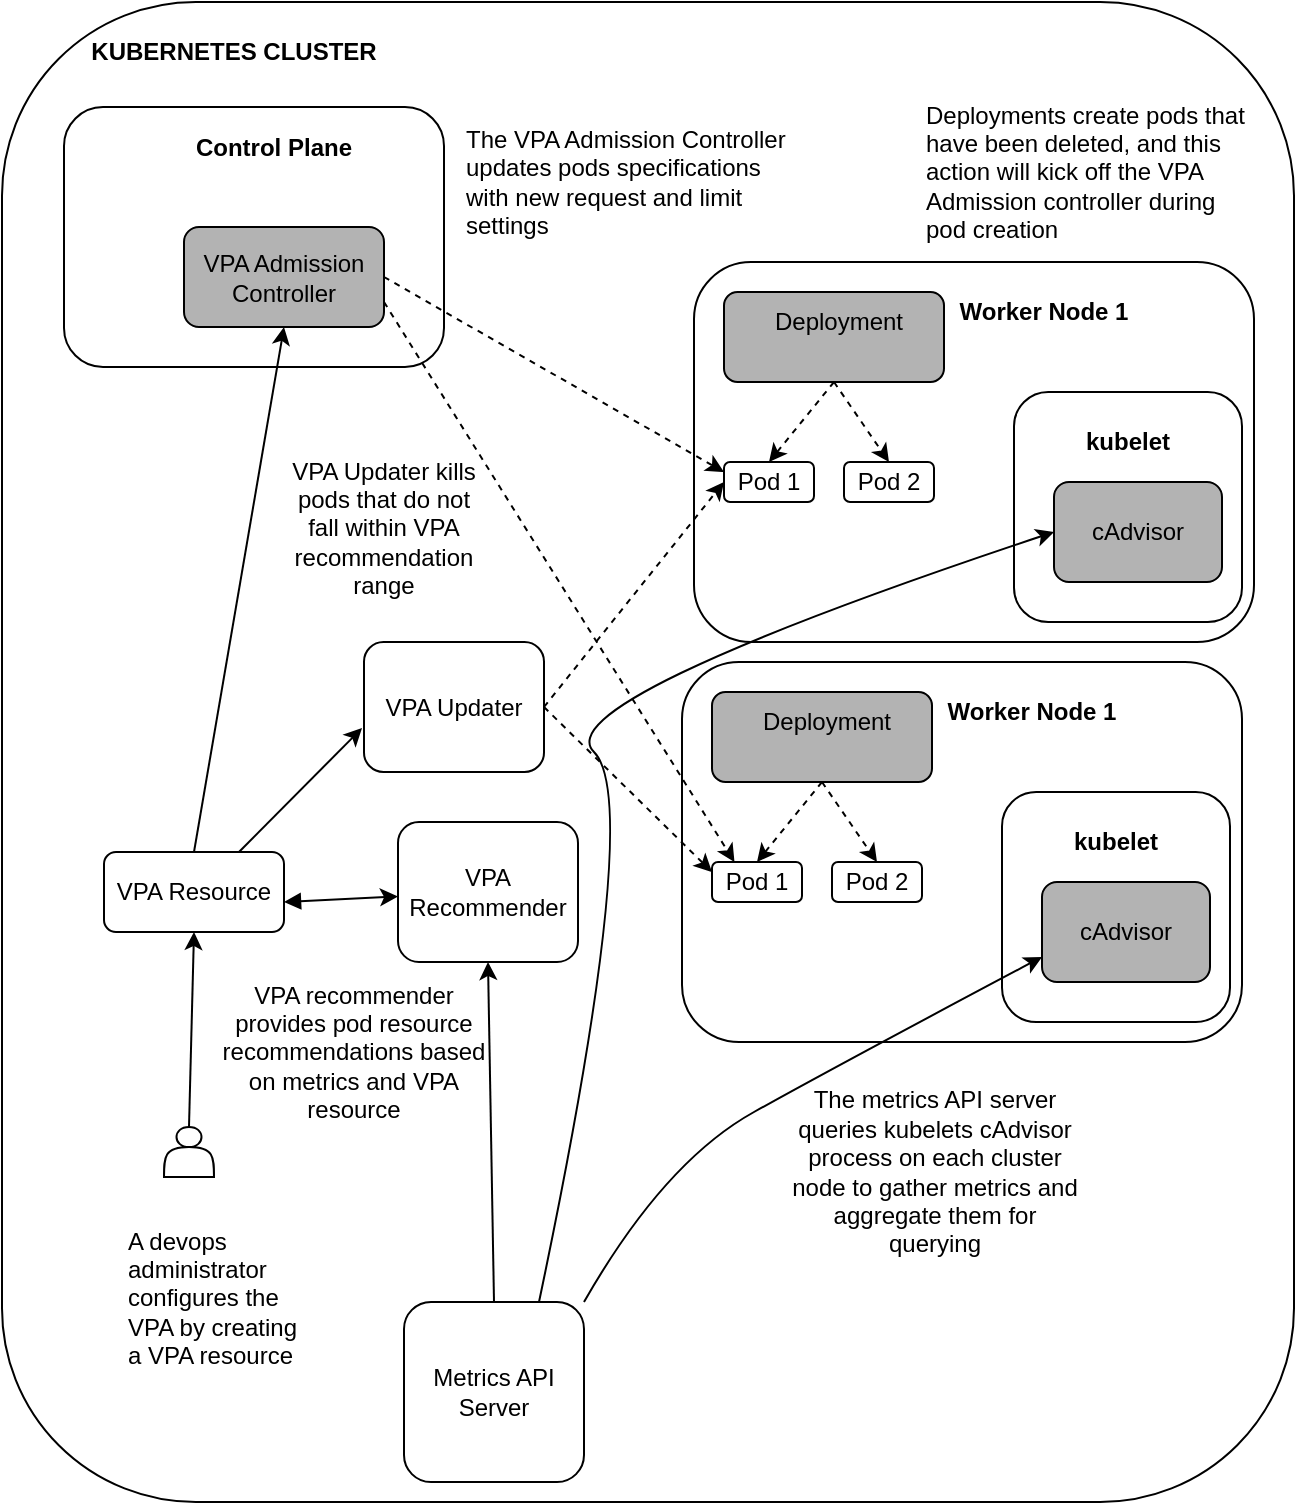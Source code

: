 <mxfile version="20.8.23" type="github">
  <diagram name="Page-1" id="jc2M-WlmoJxvr903Y05k">
    <mxGraphModel dx="1434" dy="796" grid="0" gridSize="10" guides="1" tooltips="1" connect="1" arrows="1" fold="1" page="1" pageScale="1" pageWidth="1654" pageHeight="1169" math="0" shadow="0">
      <root>
        <mxCell id="0" />
        <mxCell id="1" parent="0" />
        <mxCell id="LU-75ut4EFQWjjtrpcfp-1" value="" style="rounded=1;whiteSpace=wrap;html=1;" vertex="1" parent="1">
          <mxGeometry x="570" y="132.5" width="190" height="130" as="geometry" />
        </mxCell>
        <mxCell id="LU-75ut4EFQWjjtrpcfp-2" value="&lt;b&gt;Control Plane&lt;/b&gt;" style="text;html=1;strokeColor=none;fillColor=none;align=center;verticalAlign=middle;whiteSpace=wrap;rounded=0;" vertex="1" parent="1">
          <mxGeometry x="620" y="137.5" width="110" height="30" as="geometry" />
        </mxCell>
        <mxCell id="LU-75ut4EFQWjjtrpcfp-3" value="VPA Admission Controller" style="rounded=1;whiteSpace=wrap;html=1;fillColor=#B3B3B3;" vertex="1" parent="1">
          <mxGeometry x="630" y="192.5" width="100" height="50" as="geometry" />
        </mxCell>
        <mxCell id="LU-75ut4EFQWjjtrpcfp-4" value="VPA recommender provides pod resource recommendations based on metrics and VPA resource" style="text;html=1;strokeColor=none;fillColor=none;align=center;verticalAlign=middle;whiteSpace=wrap;rounded=0;" vertex="1" parent="1">
          <mxGeometry x="645" y="542.5" width="140" height="125" as="geometry" />
        </mxCell>
        <mxCell id="LU-75ut4EFQWjjtrpcfp-5" value="" style="rounded=1;whiteSpace=wrap;html=1;" vertex="1" parent="1">
          <mxGeometry x="885" y="210" width="280" height="190" as="geometry" />
        </mxCell>
        <mxCell id="LU-75ut4EFQWjjtrpcfp-6" value="&lt;b&gt;Worker Node 1&lt;/b&gt;" style="text;html=1;strokeColor=none;fillColor=none;align=center;verticalAlign=middle;whiteSpace=wrap;rounded=0;" vertex="1" parent="1">
          <mxGeometry x="1005" y="220" width="110" height="30" as="geometry" />
        </mxCell>
        <mxCell id="LU-75ut4EFQWjjtrpcfp-7" value="Pod 1" style="rounded=1;whiteSpace=wrap;html=1;" vertex="1" parent="1">
          <mxGeometry x="900" y="310" width="45" height="20" as="geometry" />
        </mxCell>
        <mxCell id="LU-75ut4EFQWjjtrpcfp-8" value="Pod 2" style="rounded=1;whiteSpace=wrap;html=1;" vertex="1" parent="1">
          <mxGeometry x="960" y="310" width="45" height="20" as="geometry" />
        </mxCell>
        <mxCell id="LU-75ut4EFQWjjtrpcfp-10" value="" style="rounded=1;whiteSpace=wrap;html=1;" vertex="1" parent="1">
          <mxGeometry x="1045" y="275" width="114" height="115" as="geometry" />
        </mxCell>
        <mxCell id="LU-75ut4EFQWjjtrpcfp-11" value="&lt;b&gt;kubelet&lt;/b&gt;" style="text;html=1;strokeColor=none;fillColor=none;align=center;verticalAlign=middle;whiteSpace=wrap;rounded=0;" vertex="1" parent="1">
          <mxGeometry x="1065" y="290" width="74" height="20" as="geometry" />
        </mxCell>
        <mxCell id="LU-75ut4EFQWjjtrpcfp-12" value="cAdvisor" style="rounded=1;whiteSpace=wrap;html=1;fillColor=#B3B3B3;" vertex="1" parent="1">
          <mxGeometry x="1065" y="320" width="84" height="50" as="geometry" />
        </mxCell>
        <mxCell id="LU-75ut4EFQWjjtrpcfp-13" value="" style="rounded=1;whiteSpace=wrap;html=1;fillColor=#B3B3B3;rotation=0;" vertex="1" parent="1">
          <mxGeometry x="900" y="225" width="110" height="45" as="geometry" />
        </mxCell>
        <mxCell id="LU-75ut4EFQWjjtrpcfp-15" value="Deployment" style="text;html=1;strokeColor=none;fillColor=none;align=center;verticalAlign=middle;whiteSpace=wrap;rounded=0;rotation=0;" vertex="1" parent="1">
          <mxGeometry x="900" y="230" width="115" height="20" as="geometry" />
        </mxCell>
        <mxCell id="LU-75ut4EFQWjjtrpcfp-32" value="A devops administrator configures the VPA by creating a VPA resource" style="text;html=1;strokeColor=none;fillColor=none;align=left;verticalAlign=middle;whiteSpace=wrap;rounded=0;" vertex="1" parent="1">
          <mxGeometry x="600" y="667.5" width="90" height="120" as="geometry" />
        </mxCell>
        <mxCell id="LU-75ut4EFQWjjtrpcfp-33" value="The metrics API server queries kubelets cAdvisor process on each cluster node to gather metrics and aggregate them for querying" style="text;html=1;strokeColor=none;fillColor=none;align=center;verticalAlign=middle;whiteSpace=wrap;rounded=0;" vertex="1" parent="1">
          <mxGeometry x="932.5" y="615" width="145" height="100" as="geometry" />
        </mxCell>
        <mxCell id="LU-75ut4EFQWjjtrpcfp-34" value="The VPA Admission Controller updates pods specifications with new request and limit settings&amp;nbsp;" style="text;html=1;strokeColor=none;fillColor=none;align=left;verticalAlign=middle;whiteSpace=wrap;rounded=0;movable=1;resizable=1;rotatable=1;deletable=1;editable=1;locked=0;connectable=1;" vertex="1" parent="1">
          <mxGeometry x="769" y="137.5" width="170" height="65" as="geometry" />
        </mxCell>
        <mxCell id="LU-75ut4EFQWjjtrpcfp-36" value="KUBERNETES CLUSTER" style="text;html=1;strokeColor=none;fillColor=none;align=center;verticalAlign=middle;whiteSpace=wrap;rounded=0;fontStyle=1" vertex="1" parent="1">
          <mxGeometry x="560" y="90" width="190" height="30" as="geometry" />
        </mxCell>
        <mxCell id="LU-75ut4EFQWjjtrpcfp-26" value="Metrics API &lt;br&gt;Server" style="rounded=1;whiteSpace=wrap;html=1;" vertex="1" parent="1">
          <mxGeometry x="740" y="730" width="90" height="90" as="geometry" />
        </mxCell>
        <mxCell id="LU-75ut4EFQWjjtrpcfp-47" value="" style="curved=1;endArrow=classic;html=1;rounded=0;exitX=0.75;exitY=0;exitDx=0;exitDy=0;entryX=0;entryY=0.5;entryDx=0;entryDy=0;" edge="1" parent="1" source="LU-75ut4EFQWjjtrpcfp-26" target="LU-75ut4EFQWjjtrpcfp-12">
          <mxGeometry width="50" height="50" relative="1" as="geometry">
            <mxPoint x="810" y="480" as="sourcePoint" />
            <mxPoint x="860" y="430" as="targetPoint" />
            <Array as="points">
              <mxPoint x="860" y="480" />
              <mxPoint x="810" y="430" />
            </Array>
          </mxGeometry>
        </mxCell>
        <mxCell id="LU-75ut4EFQWjjtrpcfp-48" value="VPA Recommender" style="rounded=1;whiteSpace=wrap;html=1;" vertex="1" parent="1">
          <mxGeometry x="737" y="490" width="90" height="70" as="geometry" />
        </mxCell>
        <mxCell id="LU-75ut4EFQWjjtrpcfp-49" value="" style="endArrow=classic;html=1;rounded=0;exitX=0.5;exitY=0;exitDx=0;exitDy=0;entryX=0.5;entryY=1;entryDx=0;entryDy=0;" edge="1" parent="1" source="LU-75ut4EFQWjjtrpcfp-26" target="LU-75ut4EFQWjjtrpcfp-48">
          <mxGeometry width="50" height="50" relative="1" as="geometry">
            <mxPoint x="700" y="430" as="sourcePoint" />
            <mxPoint x="710" y="440" as="targetPoint" />
          </mxGeometry>
        </mxCell>
        <mxCell id="LU-75ut4EFQWjjtrpcfp-50" value="VPA Resource" style="rounded=1;whiteSpace=wrap;html=1;" vertex="1" parent="1">
          <mxGeometry x="590" y="505" width="90" height="40" as="geometry" />
        </mxCell>
        <mxCell id="LU-75ut4EFQWjjtrpcfp-51" value="" style="endArrow=classic;html=1;rounded=0;startArrow=block;startFill=1;" edge="1" parent="1" target="LU-75ut4EFQWjjtrpcfp-48">
          <mxGeometry width="50" height="50" relative="1" as="geometry">
            <mxPoint x="680" y="530" as="sourcePoint" />
            <mxPoint x="700" y="440" as="targetPoint" />
          </mxGeometry>
        </mxCell>
        <mxCell id="LU-75ut4EFQWjjtrpcfp-53" value="" style="shape=actor;whiteSpace=wrap;html=1;" vertex="1" parent="1">
          <mxGeometry x="620" y="642.5" width="25" height="25" as="geometry" />
        </mxCell>
        <mxCell id="LU-75ut4EFQWjjtrpcfp-54" value="" style="endArrow=classic;html=1;rounded=0;exitX=0.5;exitY=0;exitDx=0;exitDy=0;entryX=0.5;entryY=1;entryDx=0;entryDy=0;" edge="1" parent="1" source="LU-75ut4EFQWjjtrpcfp-53" target="LU-75ut4EFQWjjtrpcfp-50">
          <mxGeometry width="50" height="50" relative="1" as="geometry">
            <mxPoint x="645" y="515" as="sourcePoint" />
            <mxPoint x="673" y="450" as="targetPoint" />
          </mxGeometry>
        </mxCell>
        <mxCell id="LU-75ut4EFQWjjtrpcfp-55" value="" style="endArrow=classic;html=1;rounded=0;exitX=0.5;exitY=0;exitDx=0;exitDy=0;entryX=0.5;entryY=1;entryDx=0;entryDy=0;" edge="1" parent="1" source="LU-75ut4EFQWjjtrpcfp-50" target="LU-75ut4EFQWjjtrpcfp-3">
          <mxGeometry width="50" height="50" relative="1" as="geometry">
            <mxPoint x="645" y="515" as="sourcePoint" />
            <mxPoint x="480" y="470" as="targetPoint" />
          </mxGeometry>
        </mxCell>
        <mxCell id="LU-75ut4EFQWjjtrpcfp-57" value="" style="endArrow=classic;html=1;rounded=0;dashed=1;exitX=0.5;exitY=1;exitDx=0;exitDy=0;entryX=0.5;entryY=0;entryDx=0;entryDy=0;" edge="1" parent="1" source="LU-75ut4EFQWjjtrpcfp-13" target="LU-75ut4EFQWjjtrpcfp-7">
          <mxGeometry width="50" height="50" relative="1" as="geometry">
            <mxPoint x="963" y="550" as="sourcePoint" />
            <mxPoint x="1000" y="495" as="targetPoint" />
          </mxGeometry>
        </mxCell>
        <mxCell id="LU-75ut4EFQWjjtrpcfp-58" value="" style="endArrow=classic;html=1;rounded=0;dashed=1;exitX=0.5;exitY=1;exitDx=0;exitDy=0;entryX=0.5;entryY=0;entryDx=0;entryDy=0;" edge="1" parent="1" source="LU-75ut4EFQWjjtrpcfp-13" target="LU-75ut4EFQWjjtrpcfp-8">
          <mxGeometry width="50" height="50" relative="1" as="geometry">
            <mxPoint x="965" y="280" as="sourcePoint" />
            <mxPoint x="933" y="320" as="targetPoint" />
          </mxGeometry>
        </mxCell>
        <mxCell id="LU-75ut4EFQWjjtrpcfp-59" value="" style="rounded=1;whiteSpace=wrap;html=1;" vertex="1" parent="1">
          <mxGeometry x="879" y="410" width="280" height="190" as="geometry" />
        </mxCell>
        <mxCell id="LU-75ut4EFQWjjtrpcfp-60" value="&lt;b&gt;Worker Node 1&lt;/b&gt;" style="text;html=1;strokeColor=none;fillColor=none;align=center;verticalAlign=middle;whiteSpace=wrap;rounded=0;" vertex="1" parent="1">
          <mxGeometry x="999" y="420" width="110" height="30" as="geometry" />
        </mxCell>
        <mxCell id="LU-75ut4EFQWjjtrpcfp-61" value="Pod 1" style="rounded=1;whiteSpace=wrap;html=1;" vertex="1" parent="1">
          <mxGeometry x="894" y="510" width="45" height="20" as="geometry" />
        </mxCell>
        <mxCell id="LU-75ut4EFQWjjtrpcfp-62" value="Pod 2" style="rounded=1;whiteSpace=wrap;html=1;" vertex="1" parent="1">
          <mxGeometry x="954" y="510" width="45" height="20" as="geometry" />
        </mxCell>
        <mxCell id="LU-75ut4EFQWjjtrpcfp-63" value="" style="rounded=1;whiteSpace=wrap;html=1;" vertex="1" parent="1">
          <mxGeometry x="1039" y="475" width="114" height="115" as="geometry" />
        </mxCell>
        <mxCell id="LU-75ut4EFQWjjtrpcfp-64" value="&lt;b&gt;kubelet&lt;/b&gt;" style="text;html=1;strokeColor=none;fillColor=none;align=center;verticalAlign=middle;whiteSpace=wrap;rounded=0;" vertex="1" parent="1">
          <mxGeometry x="1059" y="490" width="74" height="20" as="geometry" />
        </mxCell>
        <mxCell id="LU-75ut4EFQWjjtrpcfp-65" value="cAdvisor" style="rounded=1;whiteSpace=wrap;html=1;fillColor=#B3B3B3;" vertex="1" parent="1">
          <mxGeometry x="1059" y="520" width="84" height="50" as="geometry" />
        </mxCell>
        <mxCell id="LU-75ut4EFQWjjtrpcfp-66" value="" style="rounded=1;whiteSpace=wrap;html=1;fillColor=#B3B3B3;rotation=0;" vertex="1" parent="1">
          <mxGeometry x="894" y="425" width="110" height="45" as="geometry" />
        </mxCell>
        <mxCell id="LU-75ut4EFQWjjtrpcfp-67" value="Deployment" style="text;html=1;strokeColor=none;fillColor=none;align=center;verticalAlign=middle;whiteSpace=wrap;rounded=0;rotation=0;" vertex="1" parent="1">
          <mxGeometry x="894" y="430" width="115" height="20" as="geometry" />
        </mxCell>
        <mxCell id="LU-75ut4EFQWjjtrpcfp-68" value="" style="endArrow=classic;html=1;rounded=0;dashed=1;exitX=0.5;exitY=1;exitDx=0;exitDy=0;entryX=0.5;entryY=0;entryDx=0;entryDy=0;" edge="1" parent="1" source="LU-75ut4EFQWjjtrpcfp-66" target="LU-75ut4EFQWjjtrpcfp-61">
          <mxGeometry width="50" height="50" relative="1" as="geometry">
            <mxPoint x="957" y="750" as="sourcePoint" />
            <mxPoint x="994" y="695" as="targetPoint" />
          </mxGeometry>
        </mxCell>
        <mxCell id="LU-75ut4EFQWjjtrpcfp-69" value="" style="endArrow=classic;html=1;rounded=0;dashed=1;exitX=0.5;exitY=1;exitDx=0;exitDy=0;entryX=0.5;entryY=0;entryDx=0;entryDy=0;" edge="1" parent="1" source="LU-75ut4EFQWjjtrpcfp-66" target="LU-75ut4EFQWjjtrpcfp-62">
          <mxGeometry width="50" height="50" relative="1" as="geometry">
            <mxPoint x="959" y="480" as="sourcePoint" />
            <mxPoint x="927" y="520" as="targetPoint" />
          </mxGeometry>
        </mxCell>
        <mxCell id="LU-75ut4EFQWjjtrpcfp-70" value="" style="curved=1;endArrow=classic;html=1;rounded=0;entryX=0;entryY=0.75;entryDx=0;entryDy=0;exitX=1;exitY=0;exitDx=0;exitDy=0;" edge="1" parent="1" source="LU-75ut4EFQWjjtrpcfp-26" target="LU-75ut4EFQWjjtrpcfp-65">
          <mxGeometry width="50" height="50" relative="1" as="geometry">
            <mxPoint x="790" y="618" as="sourcePoint" />
            <mxPoint x="1070" y="562" as="targetPoint" />
            <Array as="points">
              <mxPoint x="870" y="660" />
              <mxPoint x="960" y="610" />
            </Array>
          </mxGeometry>
        </mxCell>
        <mxCell id="LU-75ut4EFQWjjtrpcfp-71" value="VPA Updater" style="rounded=1;whiteSpace=wrap;html=1;" vertex="1" parent="1">
          <mxGeometry x="720" y="400" width="90" height="65" as="geometry" />
        </mxCell>
        <mxCell id="LU-75ut4EFQWjjtrpcfp-72" value="" style="endArrow=classic;html=1;rounded=0;exitX=0.75;exitY=0;exitDx=0;exitDy=0;entryX=-0.011;entryY=0.662;entryDx=0;entryDy=0;entryPerimeter=0;" edge="1" parent="1" source="LU-75ut4EFQWjjtrpcfp-50" target="LU-75ut4EFQWjjtrpcfp-71">
          <mxGeometry width="50" height="50" relative="1" as="geometry">
            <mxPoint x="700" y="440" as="sourcePoint" />
            <mxPoint x="750" y="390" as="targetPoint" />
          </mxGeometry>
        </mxCell>
        <mxCell id="LU-75ut4EFQWjjtrpcfp-74" value="" style="endArrow=classic;html=1;rounded=0;exitX=1;exitY=0.5;exitDx=0;exitDy=0;dashed=1;entryX=0;entryY=0.25;entryDx=0;entryDy=0;" edge="1" parent="1" source="LU-75ut4EFQWjjtrpcfp-71" target="LU-75ut4EFQWjjtrpcfp-61">
          <mxGeometry width="50" height="50" relative="1" as="geometry">
            <mxPoint x="770" y="480" as="sourcePoint" />
            <mxPoint x="820" y="430" as="targetPoint" />
          </mxGeometry>
        </mxCell>
        <mxCell id="LU-75ut4EFQWjjtrpcfp-77" value="" style="endArrow=classic;html=1;rounded=0;exitX=1;exitY=0.5;exitDx=0;exitDy=0;dashed=1;entryX=0;entryY=0.5;entryDx=0;entryDy=0;" edge="1" parent="1" source="LU-75ut4EFQWjjtrpcfp-71" target="LU-75ut4EFQWjjtrpcfp-7">
          <mxGeometry width="50" height="50" relative="1" as="geometry">
            <mxPoint x="1190" y="80" as="sourcePoint" />
            <mxPoint x="1307" y="197" as="targetPoint" />
          </mxGeometry>
        </mxCell>
        <mxCell id="LU-75ut4EFQWjjtrpcfp-78" value="" style="endArrow=classic;html=1;rounded=0;exitX=1;exitY=0.5;exitDx=0;exitDy=0;dashed=1;entryX=0;entryY=0.25;entryDx=0;entryDy=0;" edge="1" parent="1" source="LU-75ut4EFQWjjtrpcfp-3" target="LU-75ut4EFQWjjtrpcfp-7">
          <mxGeometry width="50" height="50" relative="1" as="geometry">
            <mxPoint x="800" y="403" as="sourcePoint" />
            <mxPoint x="910" y="330" as="targetPoint" />
          </mxGeometry>
        </mxCell>
        <mxCell id="LU-75ut4EFQWjjtrpcfp-79" value="" style="endArrow=classic;html=1;rounded=0;exitX=1;exitY=0.75;exitDx=0;exitDy=0;dashed=1;entryX=0.25;entryY=0;entryDx=0;entryDy=0;" edge="1" parent="1" source="LU-75ut4EFQWjjtrpcfp-3" target="LU-75ut4EFQWjjtrpcfp-61">
          <mxGeometry width="50" height="50" relative="1" as="geometry">
            <mxPoint x="700" y="255" as="sourcePoint" />
            <mxPoint x="910" y="325" as="targetPoint" />
          </mxGeometry>
        </mxCell>
        <mxCell id="LU-75ut4EFQWjjtrpcfp-80" value="VPA Updater kills pods that do not fall within VPA recommendation range" style="text;html=1;strokeColor=none;fillColor=none;align=center;verticalAlign=middle;whiteSpace=wrap;rounded=0;" vertex="1" parent="1">
          <mxGeometry x="680" y="290" width="100" height="105" as="geometry" />
        </mxCell>
        <mxCell id="LU-75ut4EFQWjjtrpcfp-81" value="Deployments create pods that have been deleted, and this action will kick off the VPA Admission controller during pod creation" style="text;html=1;strokeColor=none;fillColor=none;align=left;verticalAlign=middle;whiteSpace=wrap;rounded=0;movable=1;resizable=1;rotatable=1;deletable=1;editable=1;locked=0;connectable=1;" vertex="1" parent="1">
          <mxGeometry x="999" y="132.5" width="170" height="65" as="geometry" />
        </mxCell>
        <mxCell id="LU-75ut4EFQWjjtrpcfp-83" value="" style="rounded=1;whiteSpace=wrap;html=1;fillColor=none;" vertex="1" parent="1">
          <mxGeometry x="539" y="80" width="646" height="750" as="geometry" />
        </mxCell>
      </root>
    </mxGraphModel>
  </diagram>
</mxfile>
